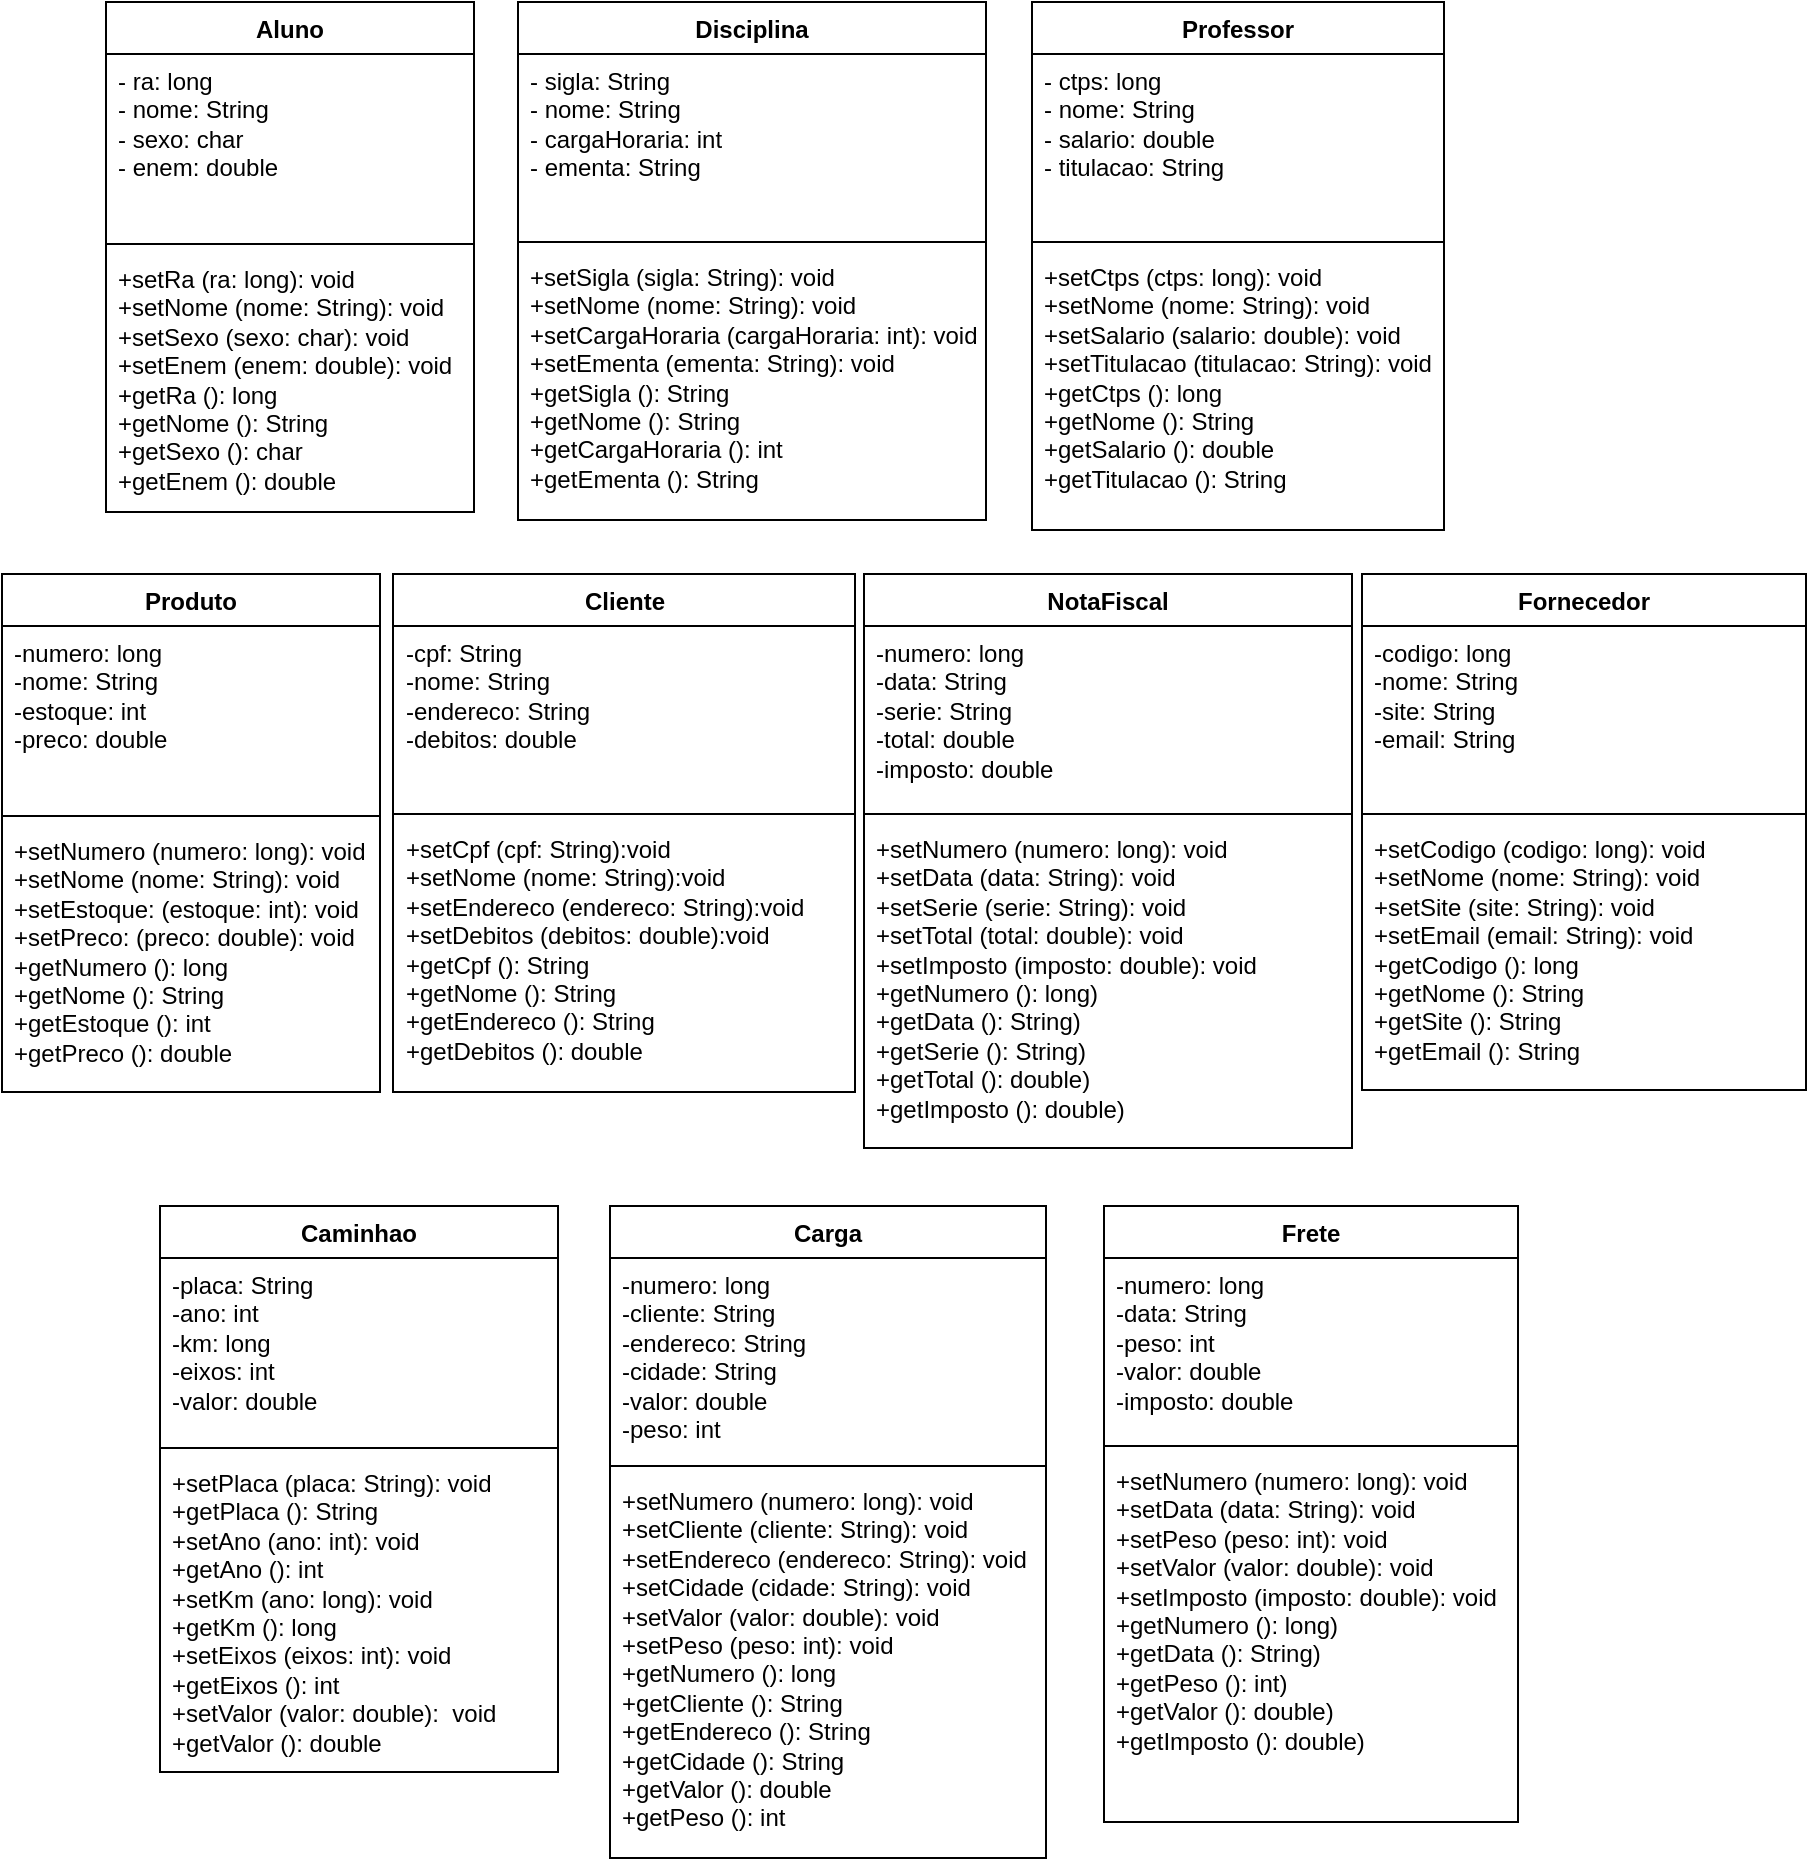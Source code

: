 <mxfile version="21.6.8" type="onedrive">
  <diagram name="Página-1" id="eOHg0KZgeXP2Sc9oRTAS">
    <mxGraphModel grid="0" page="0" gridSize="10" guides="1" tooltips="1" connect="1" arrows="1" fold="1" pageScale="1" pageWidth="827" pageHeight="1169" math="0" shadow="0">
      <root>
        <mxCell id="0" />
        <mxCell id="1" parent="0" />
        <mxCell id="yHL_p8VkxZ_rDZIg04jZ-3" value="Disciplina" style="swimlane;fontStyle=1;align=center;verticalAlign=top;childLayout=stackLayout;horizontal=1;startSize=26;horizontalStack=0;resizeParent=1;resizeParentMax=0;resizeLast=0;collapsible=1;marginBottom=0;whiteSpace=wrap;html=1;" vertex="1" parent="1">
          <mxGeometry x="273" y="30" width="234" height="259" as="geometry" />
        </mxCell>
        <mxCell id="yHL_p8VkxZ_rDZIg04jZ-4" value="- sigla: String&lt;br&gt;- nome: String&lt;br&gt;- cargaHoraria: int&lt;br&gt;- ementa: String" style="text;strokeColor=none;fillColor=none;align=left;verticalAlign=top;spacingLeft=4;spacingRight=4;overflow=hidden;rotatable=0;points=[[0,0.5],[1,0.5]];portConstraint=eastwest;whiteSpace=wrap;html=1;" vertex="1" parent="yHL_p8VkxZ_rDZIg04jZ-3">
          <mxGeometry y="26" width="234" height="90" as="geometry" />
        </mxCell>
        <mxCell id="yHL_p8VkxZ_rDZIg04jZ-5" value="" style="line;strokeWidth=1;fillColor=none;align=left;verticalAlign=middle;spacingTop=-1;spacingLeft=3;spacingRight=3;rotatable=0;labelPosition=right;points=[];portConstraint=eastwest;strokeColor=inherit;" vertex="1" parent="yHL_p8VkxZ_rDZIg04jZ-3">
          <mxGeometry y="116" width="234" height="8" as="geometry" />
        </mxCell>
        <mxCell id="yHL_p8VkxZ_rDZIg04jZ-6" value="+setSigla (sigla: String): void&lt;br&gt;+setNome (nome: String): void&lt;br&gt;+setCargaHoraria (cargaHoraria: int): void&lt;br&gt;+setEmenta (ementa: String): void&lt;br&gt;+getSigla (): String&lt;br style=&quot;border-color: var(--border-color);&quot;&gt;+getNome (): String&lt;br style=&quot;border-color: var(--border-color);&quot;&gt;+getCargaHoraria (): int&lt;br style=&quot;border-color: var(--border-color);&quot;&gt;+getEmenta (): String&lt;br style=&quot;border-color: var(--border-color);&quot;&gt;" style="text;strokeColor=none;fillColor=none;align=left;verticalAlign=top;spacingLeft=4;spacingRight=4;overflow=hidden;rotatable=0;points=[[0,0.5],[1,0.5]];portConstraint=eastwest;whiteSpace=wrap;html=1;" vertex="1" parent="yHL_p8VkxZ_rDZIg04jZ-3">
          <mxGeometry y="124" width="234" height="135" as="geometry" />
        </mxCell>
        <mxCell id="yHL_p8VkxZ_rDZIg04jZ-7" value="Aluno" style="swimlane;fontStyle=1;align=center;verticalAlign=top;childLayout=stackLayout;horizontal=1;startSize=26;horizontalStack=0;resizeParent=1;resizeParentMax=0;resizeLast=0;collapsible=1;marginBottom=0;whiteSpace=wrap;html=1;" vertex="1" parent="1">
          <mxGeometry x="67" y="30" width="184" height="255" as="geometry" />
        </mxCell>
        <mxCell id="yHL_p8VkxZ_rDZIg04jZ-8" value="- ra: long&lt;br&gt;- nome: String&lt;br&gt;- sexo: char&lt;br&gt;- enem: double" style="text;strokeColor=none;fillColor=none;align=left;verticalAlign=top;spacingLeft=4;spacingRight=4;overflow=hidden;rotatable=0;points=[[0,0.5],[1,0.5]];portConstraint=eastwest;whiteSpace=wrap;html=1;" vertex="1" parent="yHL_p8VkxZ_rDZIg04jZ-7">
          <mxGeometry y="26" width="184" height="91" as="geometry" />
        </mxCell>
        <mxCell id="yHL_p8VkxZ_rDZIg04jZ-9" value="" style="line;strokeWidth=1;fillColor=none;align=left;verticalAlign=middle;spacingTop=-1;spacingLeft=3;spacingRight=3;rotatable=0;labelPosition=right;points=[];portConstraint=eastwest;strokeColor=inherit;" vertex="1" parent="yHL_p8VkxZ_rDZIg04jZ-7">
          <mxGeometry y="117" width="184" height="8" as="geometry" />
        </mxCell>
        <mxCell id="yHL_p8VkxZ_rDZIg04jZ-10" value="+setRa (ra: long): void&lt;br style=&quot;border-color: var(--border-color);&quot;&gt;+setNome (nome: String): void&lt;br style=&quot;border-color: var(--border-color);&quot;&gt;+setSexo (sexo: char): void&lt;br style=&quot;border-color: var(--border-color);&quot;&gt;+setEnem (enem: double): void&lt;br&gt;+getRa (): long&lt;br style=&quot;border-color: var(--border-color);&quot;&gt;+getNome (): String&lt;br style=&quot;border-color: var(--border-color);&quot;&gt;+getSexo (): char&lt;br style=&quot;border-color: var(--border-color);&quot;&gt;+getEnem (): double" style="text;strokeColor=none;fillColor=none;align=left;verticalAlign=top;spacingLeft=4;spacingRight=4;overflow=hidden;rotatable=0;points=[[0,0.5],[1,0.5]];portConstraint=eastwest;whiteSpace=wrap;html=1;" vertex="1" parent="yHL_p8VkxZ_rDZIg04jZ-7">
          <mxGeometry y="125" width="184" height="130" as="geometry" />
        </mxCell>
        <mxCell id="yHL_p8VkxZ_rDZIg04jZ-11" value="Professor" style="swimlane;fontStyle=1;align=center;verticalAlign=top;childLayout=stackLayout;horizontal=1;startSize=26;horizontalStack=0;resizeParent=1;resizeParentMax=0;resizeLast=0;collapsible=1;marginBottom=0;whiteSpace=wrap;html=1;" vertex="1" parent="1">
          <mxGeometry x="530" y="30" width="206" height="264" as="geometry" />
        </mxCell>
        <mxCell id="yHL_p8VkxZ_rDZIg04jZ-12" value="- ctps: long&lt;br&gt;- nome: String&lt;br&gt;- salario: double&lt;br&gt;- titulacao: String" style="text;strokeColor=none;fillColor=none;align=left;verticalAlign=top;spacingLeft=4;spacingRight=4;overflow=hidden;rotatable=0;points=[[0,0.5],[1,0.5]];portConstraint=eastwest;whiteSpace=wrap;html=1;" vertex="1" parent="yHL_p8VkxZ_rDZIg04jZ-11">
          <mxGeometry y="26" width="206" height="90" as="geometry" />
        </mxCell>
        <mxCell id="yHL_p8VkxZ_rDZIg04jZ-13" value="" style="line;strokeWidth=1;fillColor=none;align=left;verticalAlign=middle;spacingTop=-1;spacingLeft=3;spacingRight=3;rotatable=0;labelPosition=right;points=[];portConstraint=eastwest;strokeColor=inherit;" vertex="1" parent="yHL_p8VkxZ_rDZIg04jZ-11">
          <mxGeometry y="116" width="206" height="8" as="geometry" />
        </mxCell>
        <mxCell id="yHL_p8VkxZ_rDZIg04jZ-14" value="+setCtps (ctps: long): void&lt;br style=&quot;border-color: var(--border-color);&quot;&gt;+setNome (nome: String): void&lt;br style=&quot;border-color: var(--border-color);&quot;&gt;+setSalario (salario: double): void&lt;br style=&quot;border-color: var(--border-color);&quot;&gt;+setTitulacao (titulacao: String): void&lt;br&gt;+getCtps (): long&lt;br style=&quot;border-color: var(--border-color);&quot;&gt;+getNome (): String&lt;br style=&quot;border-color: var(--border-color);&quot;&gt;+getSalario (): double&lt;br style=&quot;border-color: var(--border-color);&quot;&gt;+getTitulacao (): String" style="text;strokeColor=none;fillColor=none;align=left;verticalAlign=top;spacingLeft=4;spacingRight=4;overflow=hidden;rotatable=0;points=[[0,0.5],[1,0.5]];portConstraint=eastwest;whiteSpace=wrap;html=1;" vertex="1" parent="yHL_p8VkxZ_rDZIg04jZ-11">
          <mxGeometry y="124" width="206" height="140" as="geometry" />
        </mxCell>
        <mxCell id="yHL_p8VkxZ_rDZIg04jZ-15" value="Cliente" style="swimlane;fontStyle=1;align=center;verticalAlign=top;childLayout=stackLayout;horizontal=1;startSize=26;horizontalStack=0;resizeParent=1;resizeParentMax=0;resizeLast=0;collapsible=1;marginBottom=0;whiteSpace=wrap;html=1;" vertex="1" parent="1">
          <mxGeometry x="210.5" y="316" width="231" height="259" as="geometry" />
        </mxCell>
        <mxCell id="yHL_p8VkxZ_rDZIg04jZ-16" value="-cpf: String&lt;br&gt;-nome: String&lt;br&gt;-endereco: String&lt;br&gt;-debitos: double" style="text;strokeColor=none;fillColor=none;align=left;verticalAlign=top;spacingLeft=4;spacingRight=4;overflow=hidden;rotatable=0;points=[[0,0.5],[1,0.5]];portConstraint=eastwest;whiteSpace=wrap;html=1;" vertex="1" parent="yHL_p8VkxZ_rDZIg04jZ-15">
          <mxGeometry y="26" width="231" height="90" as="geometry" />
        </mxCell>
        <mxCell id="yHL_p8VkxZ_rDZIg04jZ-17" value="" style="line;strokeWidth=1;fillColor=none;align=left;verticalAlign=middle;spacingTop=-1;spacingLeft=3;spacingRight=3;rotatable=0;labelPosition=right;points=[];portConstraint=eastwest;strokeColor=inherit;" vertex="1" parent="yHL_p8VkxZ_rDZIg04jZ-15">
          <mxGeometry y="116" width="231" height="8" as="geometry" />
        </mxCell>
        <mxCell id="yHL_p8VkxZ_rDZIg04jZ-18" value="+setCpf (cpf: String):void&lt;br&gt;+setNome (nome: String):void&lt;br&gt;+setEndereco (endereco: String):void&lt;br&gt;+setDebitos (debitos: double):void&lt;br&gt;+getCpf (): String&lt;br style=&quot;border-color: var(--border-color);&quot;&gt;+getNome (): String&lt;br style=&quot;border-color: var(--border-color);&quot;&gt;+getEndereco (): String&lt;br style=&quot;border-color: var(--border-color);&quot;&gt;+getDebitos (): double" style="text;strokeColor=none;fillColor=none;align=left;verticalAlign=top;spacingLeft=4;spacingRight=4;overflow=hidden;rotatable=0;points=[[0,0.5],[1,0.5]];portConstraint=eastwest;whiteSpace=wrap;html=1;" vertex="1" parent="yHL_p8VkxZ_rDZIg04jZ-15">
          <mxGeometry y="124" width="231" height="135" as="geometry" />
        </mxCell>
        <mxCell id="yHL_p8VkxZ_rDZIg04jZ-19" value="Produto" style="swimlane;fontStyle=1;align=center;verticalAlign=top;childLayout=stackLayout;horizontal=1;startSize=26;horizontalStack=0;resizeParent=1;resizeParentMax=0;resizeLast=0;collapsible=1;marginBottom=0;whiteSpace=wrap;html=1;" vertex="1" parent="1">
          <mxGeometry x="15" y="316" width="189" height="259" as="geometry" />
        </mxCell>
        <mxCell id="yHL_p8VkxZ_rDZIg04jZ-20" value="-numero: long&lt;br&gt;-nome: String&lt;br&gt;-estoque: int&lt;br&gt;-preco: double" style="text;strokeColor=none;fillColor=none;align=left;verticalAlign=top;spacingLeft=4;spacingRight=4;overflow=hidden;rotatable=0;points=[[0,0.5],[1,0.5]];portConstraint=eastwest;whiteSpace=wrap;html=1;" vertex="1" parent="yHL_p8VkxZ_rDZIg04jZ-19">
          <mxGeometry y="26" width="189" height="91" as="geometry" />
        </mxCell>
        <mxCell id="yHL_p8VkxZ_rDZIg04jZ-21" value="" style="line;strokeWidth=1;fillColor=none;align=left;verticalAlign=middle;spacingTop=-1;spacingLeft=3;spacingRight=3;rotatable=0;labelPosition=right;points=[];portConstraint=eastwest;strokeColor=inherit;" vertex="1" parent="yHL_p8VkxZ_rDZIg04jZ-19">
          <mxGeometry y="117" width="189" height="8" as="geometry" />
        </mxCell>
        <mxCell id="yHL_p8VkxZ_rDZIg04jZ-22" value="+setNumero (numero: long): void&lt;br&gt;+setNome (nome: String): void&lt;br&gt;+setEstoque: (estoque: int): void&lt;br&gt;+setPreco: (preco: double): void&lt;br&gt;+getNumero (): long&lt;br&gt;+getNome (): String&lt;br&gt;+getEstoque (): int&lt;br&gt;+getPreco (): double" style="text;strokeColor=none;fillColor=none;align=left;verticalAlign=top;spacingLeft=4;spacingRight=4;overflow=hidden;rotatable=0;points=[[0,0.5],[1,0.5]];portConstraint=eastwest;whiteSpace=wrap;html=1;" vertex="1" parent="yHL_p8VkxZ_rDZIg04jZ-19">
          <mxGeometry y="125" width="189" height="134" as="geometry" />
        </mxCell>
        <mxCell id="yHL_p8VkxZ_rDZIg04jZ-23" value="NotaFiscal" style="swimlane;fontStyle=1;align=center;verticalAlign=top;childLayout=stackLayout;horizontal=1;startSize=26;horizontalStack=0;resizeParent=1;resizeParentMax=0;resizeLast=0;collapsible=1;marginBottom=0;whiteSpace=wrap;html=1;" vertex="1" parent="1">
          <mxGeometry x="446" y="316" width="244" height="287" as="geometry" />
        </mxCell>
        <mxCell id="yHL_p8VkxZ_rDZIg04jZ-24" value="-numero: long&lt;br&gt;-data: String&lt;br&gt;-serie: String&lt;br&gt;-total: double&lt;br&gt;-imposto: double" style="text;strokeColor=none;fillColor=none;align=left;verticalAlign=top;spacingLeft=4;spacingRight=4;overflow=hidden;rotatable=0;points=[[0,0.5],[1,0.5]];portConstraint=eastwest;whiteSpace=wrap;html=1;" vertex="1" parent="yHL_p8VkxZ_rDZIg04jZ-23">
          <mxGeometry y="26" width="244" height="90" as="geometry" />
        </mxCell>
        <mxCell id="yHL_p8VkxZ_rDZIg04jZ-25" value="" style="line;strokeWidth=1;fillColor=none;align=left;verticalAlign=middle;spacingTop=-1;spacingLeft=3;spacingRight=3;rotatable=0;labelPosition=right;points=[];portConstraint=eastwest;strokeColor=inherit;" vertex="1" parent="yHL_p8VkxZ_rDZIg04jZ-23">
          <mxGeometry y="116" width="244" height="8" as="geometry" />
        </mxCell>
        <mxCell id="yHL_p8VkxZ_rDZIg04jZ-26" value="+setNumero (numero: long): void&lt;br&gt;+setData (data: String): void&lt;br&gt;+setSerie (serie: String): void&lt;br&gt;+setTotal (total: double): void&lt;br&gt;+setImposto (imposto: double): void&lt;br&gt;+getNumero (): long)&lt;br style=&quot;border-color: var(--border-color);&quot;&gt;+getData (): String)&lt;br style=&quot;border-color: var(--border-color);&quot;&gt;+getSerie (): String)&lt;br style=&quot;border-color: var(--border-color);&quot;&gt;+getTotal (): double)&lt;br style=&quot;border-color: var(--border-color);&quot;&gt;+getImposto (): double)" style="text;strokeColor=none;fillColor=none;align=left;verticalAlign=top;spacingLeft=4;spacingRight=4;overflow=hidden;rotatable=0;points=[[0,0.5],[1,0.5]];portConstraint=eastwest;whiteSpace=wrap;html=1;" vertex="1" parent="yHL_p8VkxZ_rDZIg04jZ-23">
          <mxGeometry y="124" width="244" height="163" as="geometry" />
        </mxCell>
        <mxCell id="yHL_p8VkxZ_rDZIg04jZ-27" value="Fornecedor" style="swimlane;fontStyle=1;align=center;verticalAlign=top;childLayout=stackLayout;horizontal=1;startSize=26;horizontalStack=0;resizeParent=1;resizeParentMax=0;resizeLast=0;collapsible=1;marginBottom=0;whiteSpace=wrap;html=1;" vertex="1" parent="1">
          <mxGeometry x="695" y="316" width="222" height="258" as="geometry" />
        </mxCell>
        <mxCell id="yHL_p8VkxZ_rDZIg04jZ-28" value="-codigo: long&lt;br&gt;-nome: String&lt;br&gt;-site: String&lt;br&gt;-email: String" style="text;strokeColor=none;fillColor=none;align=left;verticalAlign=top;spacingLeft=4;spacingRight=4;overflow=hidden;rotatable=0;points=[[0,0.5],[1,0.5]];portConstraint=eastwest;whiteSpace=wrap;html=1;" vertex="1" parent="yHL_p8VkxZ_rDZIg04jZ-27">
          <mxGeometry y="26" width="222" height="90" as="geometry" />
        </mxCell>
        <mxCell id="yHL_p8VkxZ_rDZIg04jZ-29" value="" style="line;strokeWidth=1;fillColor=none;align=left;verticalAlign=middle;spacingTop=-1;spacingLeft=3;spacingRight=3;rotatable=0;labelPosition=right;points=[];portConstraint=eastwest;strokeColor=inherit;" vertex="1" parent="yHL_p8VkxZ_rDZIg04jZ-27">
          <mxGeometry y="116" width="222" height="8" as="geometry" />
        </mxCell>
        <mxCell id="yHL_p8VkxZ_rDZIg04jZ-30" value="+setCodigo (codigo: long): void&lt;br style=&quot;border-color: var(--border-color);&quot;&gt;+setNome (nome: String): void&lt;br style=&quot;border-color: var(--border-color);&quot;&gt;+setSite (site: String): void&lt;br style=&quot;border-color: var(--border-color);&quot;&gt;+setEmail (email: String): void&lt;br&gt;+getCodigo (): long&lt;br style=&quot;border-color: var(--border-color);&quot;&gt;+getNome (): String&lt;br style=&quot;border-color: var(--border-color);&quot;&gt;+getSite (): String&lt;br style=&quot;border-color: var(--border-color);&quot;&gt;+getEmail (): String" style="text;strokeColor=none;fillColor=none;align=left;verticalAlign=top;spacingLeft=4;spacingRight=4;overflow=hidden;rotatable=0;points=[[0,0.5],[1,0.5]];portConstraint=eastwest;whiteSpace=wrap;html=1;" vertex="1" parent="yHL_p8VkxZ_rDZIg04jZ-27">
          <mxGeometry y="124" width="222" height="134" as="geometry" />
        </mxCell>
        <mxCell id="7zfDCQDnotWXHfrVxMM3-17" value="Carga" style="swimlane;fontStyle=1;align=center;verticalAlign=top;childLayout=stackLayout;horizontal=1;startSize=26;horizontalStack=0;resizeParent=1;resizeParentMax=0;resizeLast=0;collapsible=1;marginBottom=0;whiteSpace=wrap;html=1;" vertex="1" parent="1">
          <mxGeometry x="319" y="632" width="218" height="326" as="geometry" />
        </mxCell>
        <mxCell id="7zfDCQDnotWXHfrVxMM3-18" value="-numero: long&lt;br&gt;-cliente: String&lt;br&gt;-endereco: String&lt;br&gt;-cidade: String&lt;br&gt;-valor: double&lt;br&gt;-peso: int" style="text;strokeColor=none;fillColor=none;align=left;verticalAlign=top;spacingLeft=4;spacingRight=4;overflow=hidden;rotatable=0;points=[[0,0.5],[1,0.5]];portConstraint=eastwest;whiteSpace=wrap;html=1;" vertex="1" parent="7zfDCQDnotWXHfrVxMM3-17">
          <mxGeometry y="26" width="218" height="100" as="geometry" />
        </mxCell>
        <mxCell id="7zfDCQDnotWXHfrVxMM3-19" value="" style="line;strokeWidth=1;fillColor=none;align=left;verticalAlign=middle;spacingTop=-1;spacingLeft=3;spacingRight=3;rotatable=0;labelPosition=right;points=[];portConstraint=eastwest;strokeColor=inherit;" vertex="1" parent="7zfDCQDnotWXHfrVxMM3-17">
          <mxGeometry y="126" width="218" height="8" as="geometry" />
        </mxCell>
        <mxCell id="7zfDCQDnotWXHfrVxMM3-20" value="+setNumero (numero: long): void&lt;br&gt;+setCliente (cliente: String): void&lt;br&gt;+setEndereco (endereco: String): void&lt;br&gt;+setCidade (cidade: String): void&lt;br&gt;+setValor (valor: double): void&lt;br&gt;+setPeso (peso: int): void&lt;br&gt;+getNumero (): long&lt;br style=&quot;border-color: var(--border-color);&quot;&gt;+getCliente (): String&lt;br style=&quot;border-color: var(--border-color);&quot;&gt;+getEndereco (): String&lt;br style=&quot;border-color: var(--border-color);&quot;&gt;+getCidade (): String&lt;br style=&quot;border-color: var(--border-color);&quot;&gt;+getValor (): double&lt;br style=&quot;border-color: var(--border-color);&quot;&gt;+getPeso (): int" style="text;strokeColor=none;fillColor=none;align=left;verticalAlign=top;spacingLeft=4;spacingRight=4;overflow=hidden;rotatable=0;points=[[0,0.5],[1,0.5]];portConstraint=eastwest;whiteSpace=wrap;html=1;" vertex="1" parent="7zfDCQDnotWXHfrVxMM3-17">
          <mxGeometry y="134" width="218" height="192" as="geometry" />
        </mxCell>
        <mxCell id="7zfDCQDnotWXHfrVxMM3-21" value="Caminhao" style="swimlane;fontStyle=1;align=center;verticalAlign=top;childLayout=stackLayout;horizontal=1;startSize=26;horizontalStack=0;resizeParent=1;resizeParentMax=0;resizeLast=0;collapsible=1;marginBottom=0;whiteSpace=wrap;html=1;" vertex="1" parent="1">
          <mxGeometry x="94" y="632" width="199" height="283" as="geometry" />
        </mxCell>
        <mxCell id="7zfDCQDnotWXHfrVxMM3-22" value="-placa: String&lt;br&gt;-ano: int&lt;br&gt;-km: long&lt;br&gt;-eixos: int&lt;br&gt;-valor: double" style="text;strokeColor=none;fillColor=none;align=left;verticalAlign=top;spacingLeft=4;spacingRight=4;overflow=hidden;rotatable=0;points=[[0,0.5],[1,0.5]];portConstraint=eastwest;whiteSpace=wrap;html=1;" vertex="1" parent="7zfDCQDnotWXHfrVxMM3-21">
          <mxGeometry y="26" width="199" height="91" as="geometry" />
        </mxCell>
        <mxCell id="7zfDCQDnotWXHfrVxMM3-23" value="" style="line;strokeWidth=1;fillColor=none;align=left;verticalAlign=middle;spacingTop=-1;spacingLeft=3;spacingRight=3;rotatable=0;labelPosition=right;points=[];portConstraint=eastwest;strokeColor=inherit;" vertex="1" parent="7zfDCQDnotWXHfrVxMM3-21">
          <mxGeometry y="117" width="199" height="8" as="geometry" />
        </mxCell>
        <mxCell id="7zfDCQDnotWXHfrVxMM3-24" value="+setPlaca (placa: String): void&lt;br&gt;+getPlaca (): String&lt;br&gt;+setAno (ano: int): void&lt;br&gt;+getAno (): int&lt;br&gt;+setKm (ano: long): void&lt;br&gt;+getKm (): long&lt;br&gt;+setEixos (eixos: int): void&lt;br&gt;+getEixos (): int&lt;br&gt;+setValor (valor: double):&amp;nbsp; void&lt;br&gt;+getValor (): double" style="text;strokeColor=none;fillColor=none;align=left;verticalAlign=top;spacingLeft=4;spacingRight=4;overflow=hidden;rotatable=0;points=[[0,0.5],[1,0.5]];portConstraint=eastwest;whiteSpace=wrap;html=1;" vertex="1" parent="7zfDCQDnotWXHfrVxMM3-21">
          <mxGeometry y="125" width="199" height="158" as="geometry" />
        </mxCell>
        <mxCell id="7zfDCQDnotWXHfrVxMM3-25" value="Frete" style="swimlane;fontStyle=1;align=center;verticalAlign=top;childLayout=stackLayout;horizontal=1;startSize=26;horizontalStack=0;resizeParent=1;resizeParentMax=0;resizeLast=0;collapsible=1;marginBottom=0;whiteSpace=wrap;html=1;" vertex="1" parent="1">
          <mxGeometry x="566" y="632" width="207" height="308" as="geometry" />
        </mxCell>
        <mxCell id="7zfDCQDnotWXHfrVxMM3-26" value="-numero: long&lt;br&gt;-data: String&lt;br&gt;-peso: int&lt;br&gt;-valor: double&lt;br&gt;-imposto: double" style="text;strokeColor=none;fillColor=none;align=left;verticalAlign=top;spacingLeft=4;spacingRight=4;overflow=hidden;rotatable=0;points=[[0,0.5],[1,0.5]];portConstraint=eastwest;whiteSpace=wrap;html=1;" vertex="1" parent="7zfDCQDnotWXHfrVxMM3-25">
          <mxGeometry y="26" width="207" height="90" as="geometry" />
        </mxCell>
        <mxCell id="7zfDCQDnotWXHfrVxMM3-27" value="" style="line;strokeWidth=1;fillColor=none;align=left;verticalAlign=middle;spacingTop=-1;spacingLeft=3;spacingRight=3;rotatable=0;labelPosition=right;points=[];portConstraint=eastwest;strokeColor=inherit;" vertex="1" parent="7zfDCQDnotWXHfrVxMM3-25">
          <mxGeometry y="116" width="207" height="8" as="geometry" />
        </mxCell>
        <mxCell id="7zfDCQDnotWXHfrVxMM3-28" value="+setNumero (numero: long): void&lt;br&gt;+setData (data: String): void&lt;br&gt;+setPeso (peso: int): void&lt;br&gt;+setValor (valor: double): void&lt;br&gt;+setImposto (imposto: double): void&lt;br&gt;+getNumero (): long)&lt;br style=&quot;border-color: var(--border-color);&quot;&gt;+getData (): String)&lt;br style=&quot;border-color: var(--border-color);&quot;&gt;+getPeso (): int)&lt;br style=&quot;border-color: var(--border-color);&quot;&gt;+getValor (): double)&lt;br style=&quot;border-color: var(--border-color);&quot;&gt;+getImposto (): double)" style="text;strokeColor=none;fillColor=none;align=left;verticalAlign=top;spacingLeft=4;spacingRight=4;overflow=hidden;rotatable=0;points=[[0,0.5],[1,0.5]];portConstraint=eastwest;whiteSpace=wrap;html=1;" vertex="1" parent="7zfDCQDnotWXHfrVxMM3-25">
          <mxGeometry y="124" width="207" height="184" as="geometry" />
        </mxCell>
      </root>
    </mxGraphModel>
  </diagram>
</mxfile>
